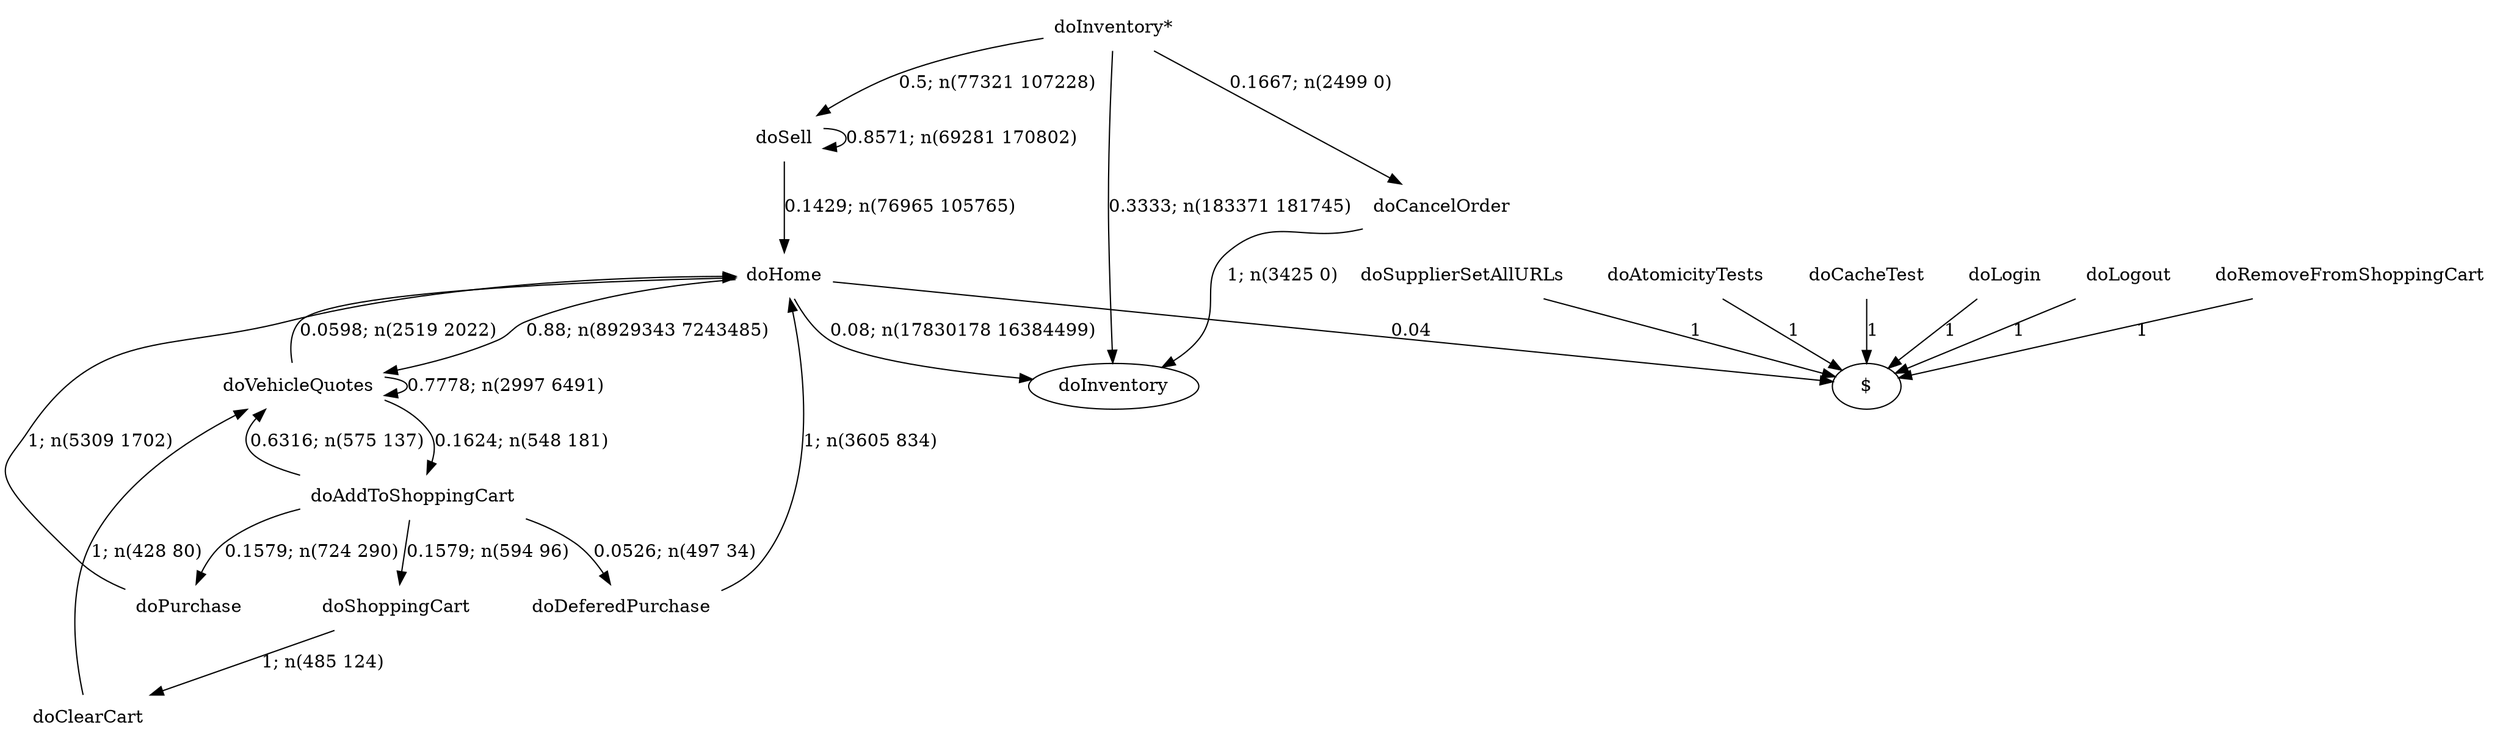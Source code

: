 digraph G {"doInventory*" [label="doInventory*",shape=none];"doSupplierSetAllURLs" [label="doSupplierSetAllURLs",shape=none];"doAtomicityTests" [label="doAtomicityTests",shape=none];"doCacheTest" [label="doCacheTest",shape=none];"doLogin" [label="doLogin",shape=none];"doVehicleQuotes" [label="doVehicleQuotes",shape=none];"doAddToShoppingCart" [label="doAddToShoppingCart",shape=none];"doDeferedPurchase" [label="doDeferedPurchase",shape=none];"doHome" [label="doHome",shape=none];"doShoppingCart" [label="doShoppingCart",shape=none];"doClearCart" [label="doClearCart",shape=none];"doPurchase" [label="doPurchase",shape=none];"doSell" [label="doSell",shape=none];"doLogout" [label="doLogout",shape=none];"doCancelOrder" [label="doCancelOrder",shape=none];"doRemoveFromShoppingCart" [label="doRemoveFromShoppingCart",shape=none];"doInventory*"->"doInventory" [style=solid,label="0.3333; n(183371 181745)"];"doInventory*"->"doSell" [style=solid,label="0.5; n(77321 107228)"];"doInventory*"->"doCancelOrder" [style=solid,label="0.1667; n(2499 0)"];"doSupplierSetAllURLs"->"$" [style=solid,label="1"];"doAtomicityTests"->"$" [style=solid,label="1"];"doCacheTest"->"$" [style=solid,label="1"];"doLogin"->"$" [style=solid,label="1"];"doVehicleQuotes"->"doVehicleQuotes" [style=solid,label="0.7778; n(2997 6491)"];"doVehicleQuotes"->"doAddToShoppingCart" [style=solid,label="0.1624; n(548 181)"];"doVehicleQuotes"->"doHome" [style=solid,label="0.0598; n(2519 2022)"];"doAddToShoppingCart"->"doVehicleQuotes" [style=solid,label="0.6316; n(575 137)"];"doAddToShoppingCart"->"doDeferedPurchase" [style=solid,label="0.0526; n(497 34)"];"doAddToShoppingCart"->"doShoppingCart" [style=solid,label="0.1579; n(594 96)"];"doAddToShoppingCart"->"doPurchase" [style=solid,label="0.1579; n(724 290)"];"doDeferedPurchase"->"doHome" [style=solid,label="1; n(3605 834)"];"doHome"->"doInventory" [style=solid,label="0.08; n(17830178 16384499)"];"doHome"->"doVehicleQuotes" [style=solid,label="0.88; n(8929343 7243485)"];"doHome"->"$" [style=solid,label="0.04"];"doShoppingCart"->"doClearCart" [style=solid,label="1; n(485 124)"];"doClearCart"->"doVehicleQuotes" [style=solid,label="1; n(428 80)"];"doPurchase"->"doHome" [style=solid,label="1; n(5309 1702)"];"doSell"->"doHome" [style=solid,label="0.1429; n(76965 105765)"];"doSell"->"doSell" [style=solid,label="0.8571; n(69281 170802)"];"doLogout"->"$" [style=solid,label="1"];"doCancelOrder"->"doInventory" [style=solid,label="1; n(3425 0)"];"doRemoveFromShoppingCart"->"$" [style=solid,label="1"];}